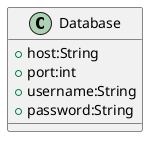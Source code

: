 @startuml
'https://plantuml.com/class-diagram

class Database{

+ host:String
+ port:int
+ username:String
+ password:String

}
@enduml